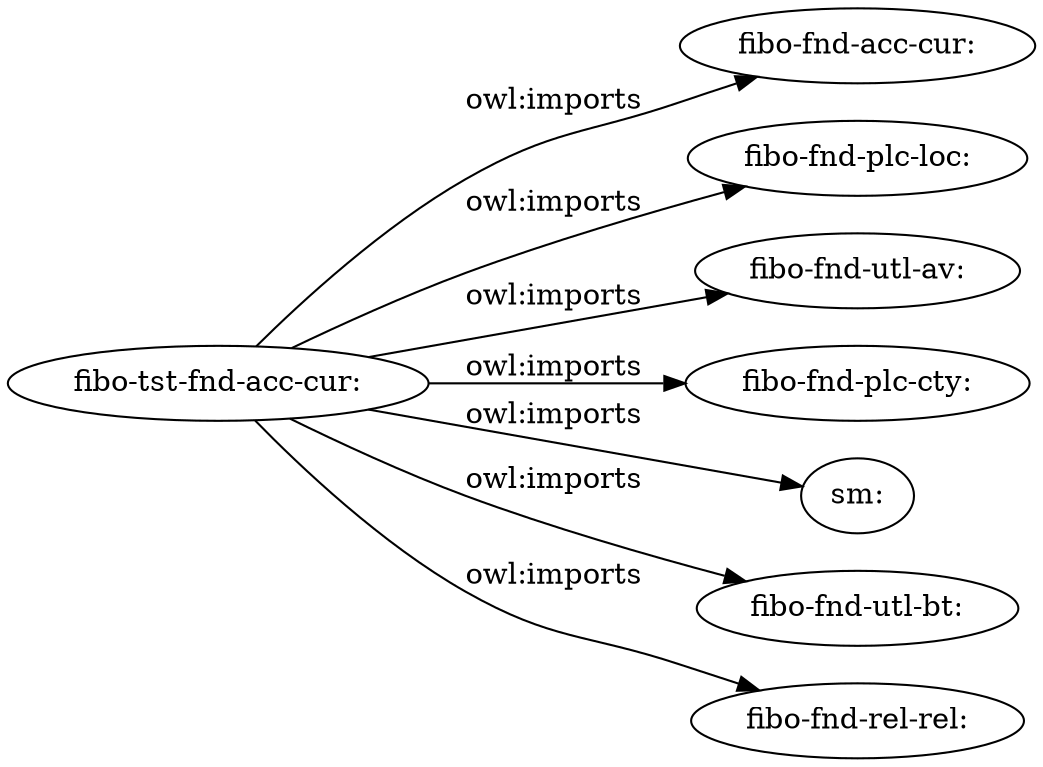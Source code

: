 digraph ar2dtool_diagram { 
rankdir=LR;
size="1501"
	"fibo-tst-fnd-acc-cur:" -> "fibo-fnd-acc-cur:" [ label = "owl:imports" ];
	"fibo-tst-fnd-acc-cur:" -> "fibo-fnd-plc-loc:" [ label = "owl:imports" ];
	"fibo-tst-fnd-acc-cur:" -> "fibo-fnd-utl-av:" [ label = "owl:imports" ];
	"fibo-tst-fnd-acc-cur:" -> "fibo-fnd-plc-cty:" [ label = "owl:imports" ];
	"fibo-tst-fnd-acc-cur:" -> "sm:" [ label = "owl:imports" ];
	"fibo-tst-fnd-acc-cur:" -> "fibo-fnd-utl-bt:" [ label = "owl:imports" ];
	"fibo-tst-fnd-acc-cur:" -> "fibo-fnd-rel-rel:" [ label = "owl:imports" ];

}
